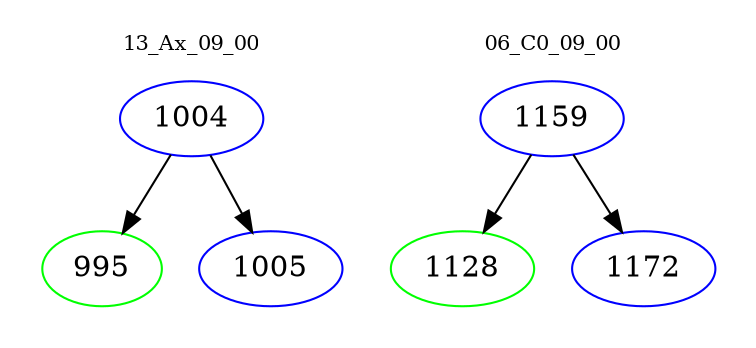 digraph{
subgraph cluster_0 {
color = white
label = "13_Ax_09_00";
fontsize=10;
T0_1004 [label="1004", color="blue"]
T0_1004 -> T0_995 [color="black"]
T0_995 [label="995", color="green"]
T0_1004 -> T0_1005 [color="black"]
T0_1005 [label="1005", color="blue"]
}
subgraph cluster_1 {
color = white
label = "06_C0_09_00";
fontsize=10;
T1_1159 [label="1159", color="blue"]
T1_1159 -> T1_1128 [color="black"]
T1_1128 [label="1128", color="green"]
T1_1159 -> T1_1172 [color="black"]
T1_1172 [label="1172", color="blue"]
}
}
